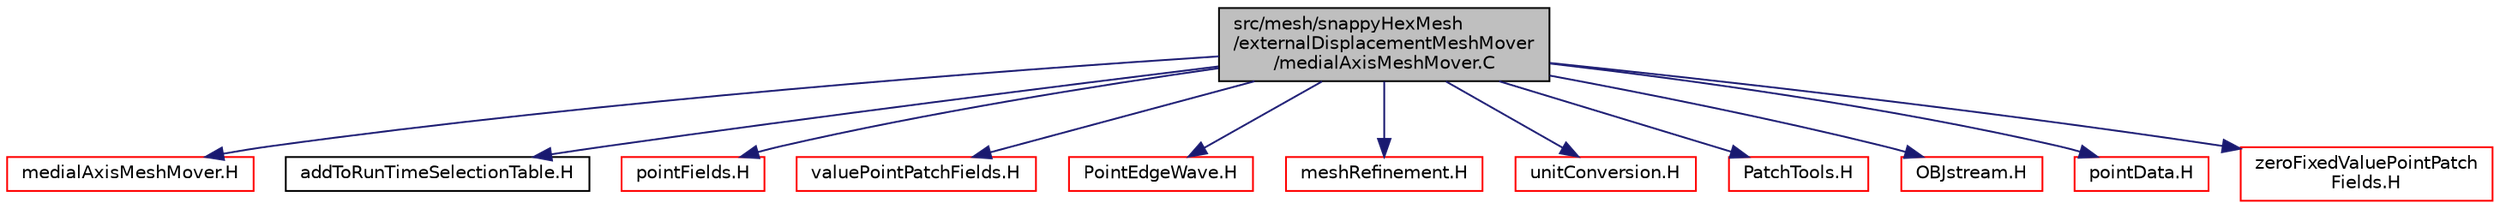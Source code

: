 digraph "src/mesh/snappyHexMesh/externalDisplacementMeshMover/medialAxisMeshMover.C"
{
  bgcolor="transparent";
  edge [fontname="Helvetica",fontsize="10",labelfontname="Helvetica",labelfontsize="10"];
  node [fontname="Helvetica",fontsize="10",shape=record];
  Node1 [label="src/mesh/snappyHexMesh\l/externalDisplacementMeshMover\l/medialAxisMeshMover.C",height=0.2,width=0.4,color="black", fillcolor="grey75", style="filled", fontcolor="black"];
  Node1 -> Node2 [color="midnightblue",fontsize="10",style="solid",fontname="Helvetica"];
  Node2 [label="medialAxisMeshMover.H",height=0.2,width=0.4,color="red",URL="$a07270.html"];
  Node1 -> Node3 [color="midnightblue",fontsize="10",style="solid",fontname="Helvetica"];
  Node3 [label="addToRunTimeSelectionTable.H",height=0.2,width=0.4,color="black",URL="$a08025.html",tooltip="Macros for easy insertion into run-time selection tables. "];
  Node1 -> Node4 [color="midnightblue",fontsize="10",style="solid",fontname="Helvetica"];
  Node4 [label="pointFields.H",height=0.2,width=0.4,color="red",URL="$a08227.html"];
  Node1 -> Node5 [color="midnightblue",fontsize="10",style="solid",fontname="Helvetica"];
  Node5 [label="valuePointPatchFields.H",height=0.2,width=0.4,color="red",URL="$a08250.html"];
  Node1 -> Node6 [color="midnightblue",fontsize="10",style="solid",fontname="Helvetica"];
  Node6 [label="PointEdgeWave.H",height=0.2,width=0.4,color="red",URL="$a07338.html"];
  Node1 -> Node7 [color="midnightblue",fontsize="10",style="solid",fontname="Helvetica"];
  Node7 [label="meshRefinement.H",height=0.2,width=0.4,color="red",URL="$a07276.html"];
  Node1 -> Node8 [color="midnightblue",fontsize="10",style="solid",fontname="Helvetica"];
  Node8 [label="unitConversion.H",height=0.2,width=0.4,color="red",URL="$a08364.html",tooltip="Unit conversion functions. "];
  Node1 -> Node9 [color="midnightblue",fontsize="10",style="solid",fontname="Helvetica"];
  Node9 [label="PatchTools.H",height=0.2,width=0.4,color="red",URL="$a08901.html"];
  Node1 -> Node10 [color="midnightblue",fontsize="10",style="solid",fontname="Helvetica"];
  Node10 [label="OBJstream.H",height=0.2,width=0.4,color="red",URL="$a10038.html"];
  Node1 -> Node11 [color="midnightblue",fontsize="10",style="solid",fontname="Helvetica"];
  Node11 [label="pointData.H",height=0.2,width=0.4,color="red",URL="$a07296.html"];
  Node1 -> Node12 [color="midnightblue",fontsize="10",style="solid",fontname="Helvetica"];
  Node12 [label="zeroFixedValuePointPatch\lFields.H",height=0.2,width=0.4,color="red",URL="$a07274.html"];
}
